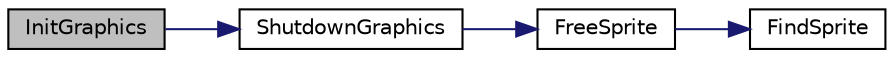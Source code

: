 digraph "InitGraphics"
{
  edge [fontname="Helvetica",fontsize="10",labelfontname="Helvetica",labelfontsize="10"];
  node [fontname="Helvetica",fontsize="10",shape=record];
  rankdir="LR";
  Node1 [label="InitGraphics",height=0.2,width=0.4,color="black", fillcolor="grey75", style="filled", fontcolor="black"];
  Node1 -> Node2 [color="midnightblue",fontsize="10",style="solid",fontname="Helvetica"];
  Node2 [label="ShutdownGraphics",height=0.2,width=0.4,color="black", fillcolor="white", style="filled",URL="$graphics_8c.html#a57deac6adc760a6c690d7c05b1b32b3d"];
  Node2 -> Node3 [color="midnightblue",fontsize="10",style="solid",fontname="Helvetica"];
  Node3 [label="FreeSprite",height=0.2,width=0.4,color="black", fillcolor="white", style="filled",URL="$graphics_8c.html#a5668bec74dc06834b3141ac6da4063a2"];
  Node3 -> Node4 [color="midnightblue",fontsize="10",style="solid",fontname="Helvetica"];
  Node4 [label="FindSprite",height=0.2,width=0.4,color="black", fillcolor="white", style="filled",URL="$graphics_8c.html#af4c49239d2f0e5306964c66be9553832"];
}
